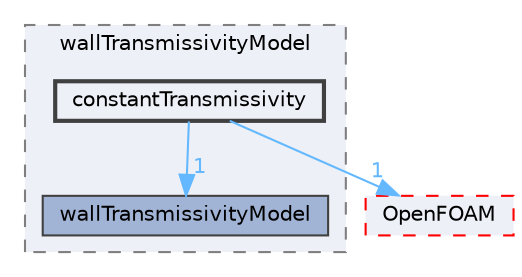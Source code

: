 digraph "src/thermophysicalModels/radiation/submodels/wallTransmissivityModel/constantTransmissivity"
{
 // LATEX_PDF_SIZE
  bgcolor="transparent";
  edge [fontname=Helvetica,fontsize=10,labelfontname=Helvetica,labelfontsize=10];
  node [fontname=Helvetica,fontsize=10,shape=box,height=0.2,width=0.4];
  compound=true
  subgraph clusterdir_43db98e59e79a0aa973423e13a555c3c {
    graph [ bgcolor="#edf0f7", pencolor="grey50", label="wallTransmissivityModel", fontname=Helvetica,fontsize=10 style="filled,dashed", URL="dir_43db98e59e79a0aa973423e13a555c3c.html",tooltip=""]
  dir_912ba7242bfa64d3623f4d549533962c [label="wallTransmissivityModel", fillcolor="#a2b4d6", color="grey25", style="filled", URL="dir_912ba7242bfa64d3623f4d549533962c.html",tooltip=""];
  dir_79c1aa8c2714efc3d87206c77eb947c1 [label="constantTransmissivity", fillcolor="#edf0f7", color="grey25", style="filled,bold", URL="dir_79c1aa8c2714efc3d87206c77eb947c1.html",tooltip=""];
  }
  dir_c5473ff19b20e6ec4dfe5c310b3778a8 [label="OpenFOAM", fillcolor="#edf0f7", color="red", style="filled,dashed", URL="dir_c5473ff19b20e6ec4dfe5c310b3778a8.html",tooltip=""];
  dir_79c1aa8c2714efc3d87206c77eb947c1->dir_912ba7242bfa64d3623f4d549533962c [headlabel="1", labeldistance=1.5 headhref="dir_000641_004370.html" href="dir_000641_004370.html" color="steelblue1" fontcolor="steelblue1"];
  dir_79c1aa8c2714efc3d87206c77eb947c1->dir_c5473ff19b20e6ec4dfe5c310b3778a8 [headlabel="1", labeldistance=1.5 headhref="dir_000641_002695.html" href="dir_000641_002695.html" color="steelblue1" fontcolor="steelblue1"];
}
